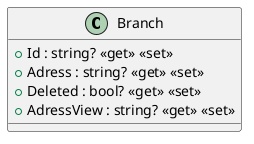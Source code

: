 @startuml
class Branch {
    + Id : string? <<get>> <<set>>
    + Adress : string? <<get>> <<set>>
    + Deleted : bool? <<get>> <<set>>
    + AdressView : string? <<get>> <<set>>
}
@enduml
